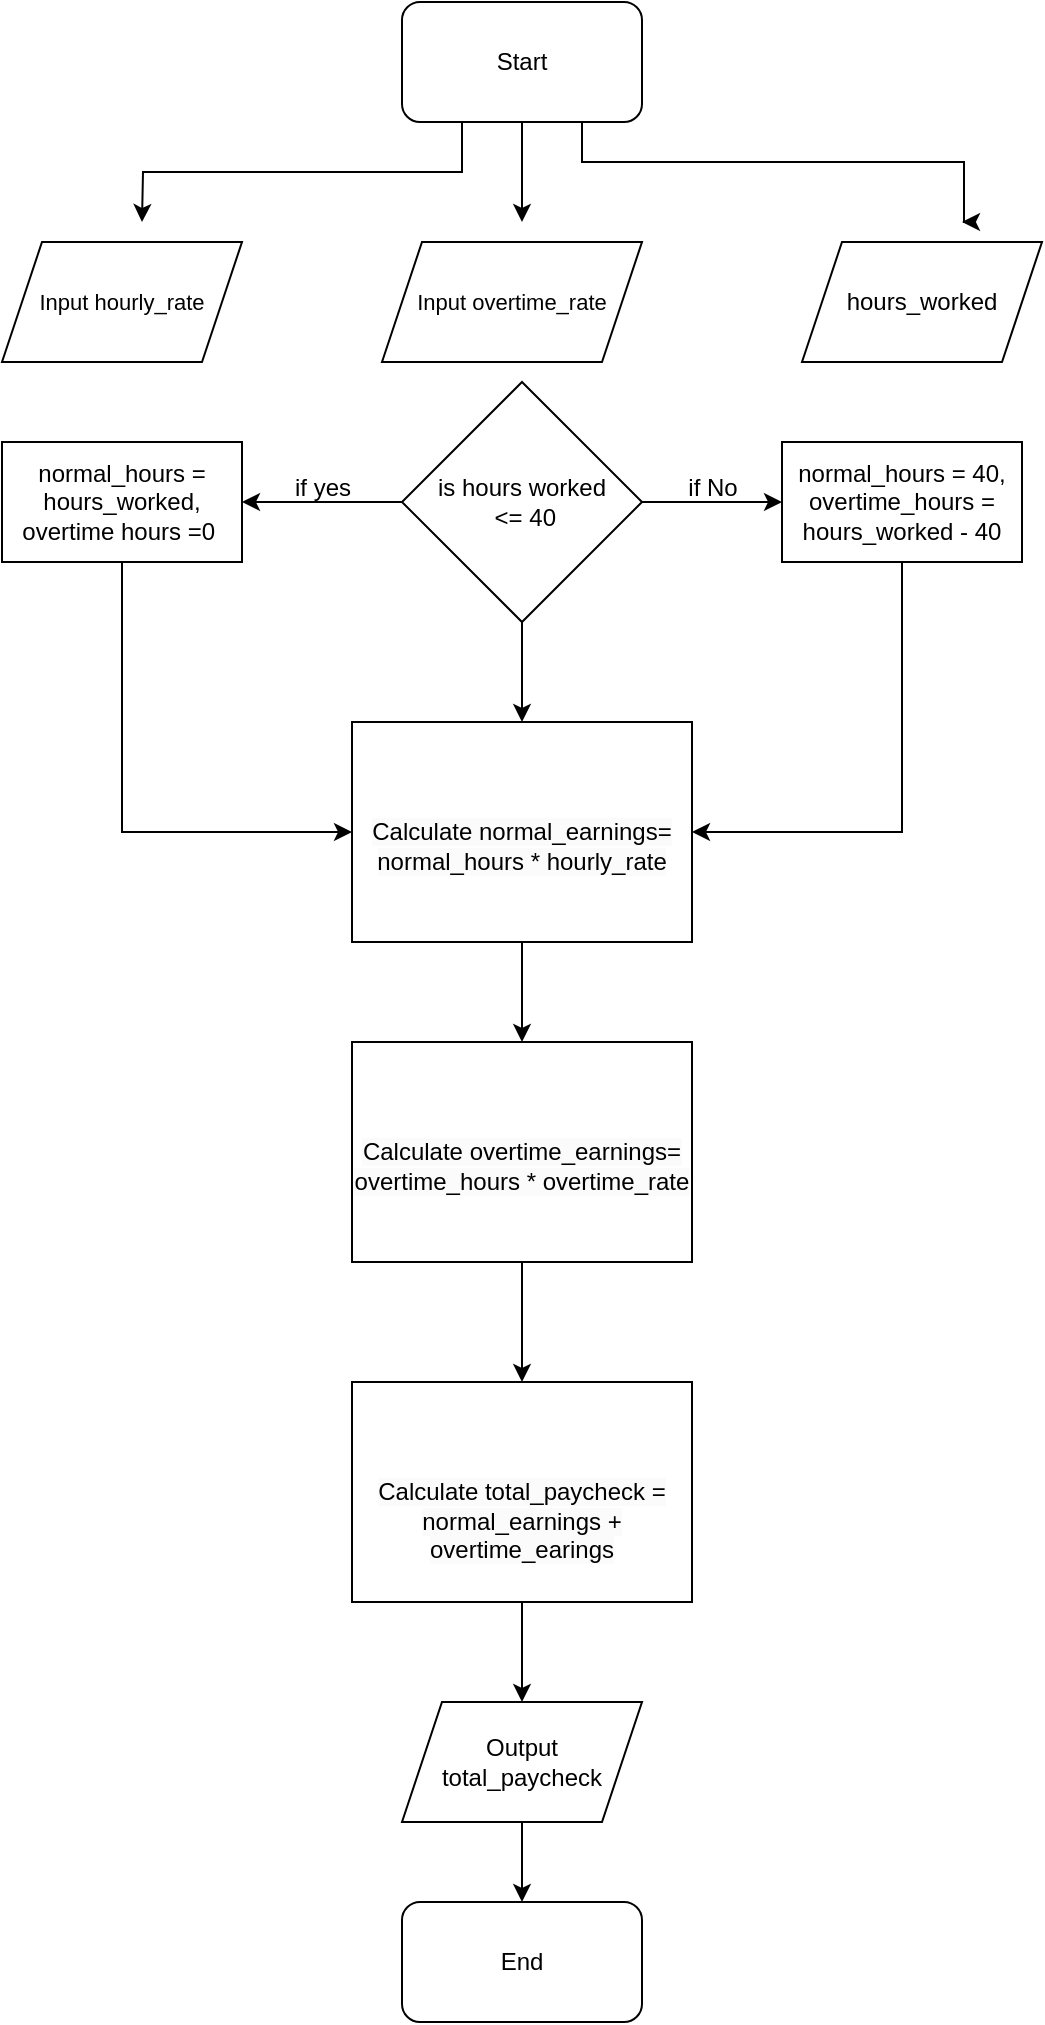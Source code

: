 <mxfile version="26.0.11">
  <diagram name="Page-1" id="f65FCZOnP1kv4dEA1zTC">
    <mxGraphModel dx="880" dy="434" grid="1" gridSize="10" guides="1" tooltips="1" connect="1" arrows="1" fold="1" page="1" pageScale="1" pageWidth="850" pageHeight="1100" math="0" shadow="0">
      <root>
        <mxCell id="0" />
        <mxCell id="1" parent="0" />
        <mxCell id="lP15g4JXTZffnThRYKiw-10" style="edgeStyle=orthogonalEdgeStyle;rounded=0;orthogonalLoop=1;jettySize=auto;html=1;exitX=0.25;exitY=1;exitDx=0;exitDy=0;" edge="1" parent="1" source="lP15g4JXTZffnThRYKiw-1">
          <mxGeometry relative="1" as="geometry">
            <mxPoint x="270" y="150" as="targetPoint" />
          </mxGeometry>
        </mxCell>
        <mxCell id="lP15g4JXTZffnThRYKiw-11" style="edgeStyle=orthogonalEdgeStyle;rounded=0;orthogonalLoop=1;jettySize=auto;html=1;exitX=0.75;exitY=1;exitDx=0;exitDy=0;" edge="1" parent="1" source="lP15g4JXTZffnThRYKiw-1">
          <mxGeometry relative="1" as="geometry">
            <mxPoint x="680" y="150" as="targetPoint" />
            <Array as="points">
              <mxPoint x="490" y="120" />
              <mxPoint x="681" y="120" />
            </Array>
          </mxGeometry>
        </mxCell>
        <mxCell id="lP15g4JXTZffnThRYKiw-12" style="edgeStyle=orthogonalEdgeStyle;rounded=0;orthogonalLoop=1;jettySize=auto;html=1;exitX=0.5;exitY=1;exitDx=0;exitDy=0;" edge="1" parent="1" source="lP15g4JXTZffnThRYKiw-1">
          <mxGeometry relative="1" as="geometry">
            <mxPoint x="460" y="150" as="targetPoint" />
          </mxGeometry>
        </mxCell>
        <mxCell id="lP15g4JXTZffnThRYKiw-1" value="Start" style="rounded=1;whiteSpace=wrap;html=1;" vertex="1" parent="1">
          <mxGeometry x="400" y="40" width="120" height="60" as="geometry" />
        </mxCell>
        <mxCell id="lP15g4JXTZffnThRYKiw-2" value="End" style="rounded=1;whiteSpace=wrap;html=1;" vertex="1" parent="1">
          <mxGeometry x="400" y="990" width="120" height="60" as="geometry" />
        </mxCell>
        <mxCell id="lP15g4JXTZffnThRYKiw-4" value="&lt;font style=&quot;font-size: 11px;&quot;&gt;Input hourly_rate&lt;/font&gt;" style="shape=parallelogram;perimeter=parallelogramPerimeter;whiteSpace=wrap;html=1;fixedSize=1;" vertex="1" parent="1">
          <mxGeometry x="200" y="160" width="120" height="60" as="geometry" />
        </mxCell>
        <mxCell id="lP15g4JXTZffnThRYKiw-5" value="&lt;font style=&quot;font-size: 11px;&quot;&gt;Input overtime_rate&lt;/font&gt;" style="shape=parallelogram;perimeter=parallelogramPerimeter;whiteSpace=wrap;html=1;fixedSize=1;" vertex="1" parent="1">
          <mxGeometry x="390" y="160" width="130" height="60" as="geometry" />
        </mxCell>
        <mxCell id="lP15g4JXTZffnThRYKiw-7" value="hours_worked" style="shape=parallelogram;perimeter=parallelogramPerimeter;whiteSpace=wrap;html=1;fixedSize=1;" vertex="1" parent="1">
          <mxGeometry x="600" y="160" width="120" height="60" as="geometry" />
        </mxCell>
        <mxCell id="lP15g4JXTZffnThRYKiw-16" value="" style="edgeStyle=orthogonalEdgeStyle;rounded=0;orthogonalLoop=1;jettySize=auto;html=1;" edge="1" parent="1" source="lP15g4JXTZffnThRYKiw-13" target="lP15g4JXTZffnThRYKiw-15">
          <mxGeometry relative="1" as="geometry" />
        </mxCell>
        <mxCell id="lP15g4JXTZffnThRYKiw-33" style="edgeStyle=orthogonalEdgeStyle;rounded=0;orthogonalLoop=1;jettySize=auto;html=1;exitX=1;exitY=0.5;exitDx=0;exitDy=0;entryX=0;entryY=0.5;entryDx=0;entryDy=0;" edge="1" parent="1" source="lP15g4JXTZffnThRYKiw-13" target="lP15g4JXTZffnThRYKiw-18">
          <mxGeometry relative="1" as="geometry" />
        </mxCell>
        <mxCell id="lP15g4JXTZffnThRYKiw-13" value="is hours worked&lt;div&gt;&amp;nbsp;&amp;lt;= 40&lt;/div&gt;" style="rhombus;whiteSpace=wrap;html=1;" vertex="1" parent="1">
          <mxGeometry x="400" y="230" width="120" height="120" as="geometry" />
        </mxCell>
        <mxCell id="lP15g4JXTZffnThRYKiw-39" style="edgeStyle=orthogonalEdgeStyle;rounded=0;orthogonalLoop=1;jettySize=auto;html=1;exitX=0.5;exitY=1;exitDx=0;exitDy=0;entryX=0;entryY=0.5;entryDx=0;entryDy=0;" edge="1" parent="1" source="lP15g4JXTZffnThRYKiw-15" target="lP15g4JXTZffnThRYKiw-36">
          <mxGeometry relative="1" as="geometry">
            <mxPoint x="260" y="460" as="targetPoint" />
          </mxGeometry>
        </mxCell>
        <mxCell id="lP15g4JXTZffnThRYKiw-15" value="&lt;div&gt;&lt;br&gt;&lt;/div&gt;normal_hours = hours_worked, overtime hours =0&amp;nbsp;&lt;div&gt;&amp;nbsp;&lt;/div&gt;" style="whiteSpace=wrap;html=1;" vertex="1" parent="1">
          <mxGeometry x="200" y="260" width="120" height="60" as="geometry" />
        </mxCell>
        <mxCell id="lP15g4JXTZffnThRYKiw-17" value="if yes" style="text;html=1;align=center;verticalAlign=middle;resizable=0;points=[];autosize=1;strokeColor=none;fillColor=none;" vertex="1" parent="1">
          <mxGeometry x="335" y="268" width="50" height="30" as="geometry" />
        </mxCell>
        <mxCell id="lP15g4JXTZffnThRYKiw-38" style="edgeStyle=orthogonalEdgeStyle;rounded=0;orthogonalLoop=1;jettySize=auto;html=1;exitX=0.5;exitY=1;exitDx=0;exitDy=0;entryX=1;entryY=0.5;entryDx=0;entryDy=0;" edge="1" parent="1" source="lP15g4JXTZffnThRYKiw-18" target="lP15g4JXTZffnThRYKiw-36">
          <mxGeometry relative="1" as="geometry">
            <mxPoint x="650" y="460" as="targetPoint" />
          </mxGeometry>
        </mxCell>
        <mxCell id="lP15g4JXTZffnThRYKiw-18" value="&lt;div&gt;&lt;br&gt;&lt;/div&gt;normal_hours = 40, overtime_hours = hours_worked - 40&lt;div&gt;&lt;br&gt;&lt;/div&gt;" style="whiteSpace=wrap;html=1;" vertex="1" parent="1">
          <mxGeometry x="590" y="260" width="120" height="60" as="geometry" />
        </mxCell>
        <mxCell id="lP15g4JXTZffnThRYKiw-23" value="" style="edgeStyle=orthogonalEdgeStyle;rounded=0;orthogonalLoop=1;jettySize=auto;html=1;" edge="1" parent="1" source="lP15g4JXTZffnThRYKiw-13">
          <mxGeometry relative="1" as="geometry">
            <mxPoint x="460" y="350" as="sourcePoint" />
            <mxPoint x="460" y="400" as="targetPoint" />
          </mxGeometry>
        </mxCell>
        <mxCell id="lP15g4JXTZffnThRYKiw-24" value="if No" style="text;html=1;align=center;verticalAlign=middle;resizable=0;points=[];autosize=1;strokeColor=none;fillColor=none;" vertex="1" parent="1">
          <mxGeometry x="530" y="268" width="50" height="30" as="geometry" />
        </mxCell>
        <mxCell id="lP15g4JXTZffnThRYKiw-42" style="edgeStyle=orthogonalEdgeStyle;rounded=0;orthogonalLoop=1;jettySize=auto;html=1;exitX=0.5;exitY=1;exitDx=0;exitDy=0;entryX=0.5;entryY=0;entryDx=0;entryDy=0;" edge="1" parent="1" source="lP15g4JXTZffnThRYKiw-36" target="lP15g4JXTZffnThRYKiw-41">
          <mxGeometry relative="1" as="geometry" />
        </mxCell>
        <mxCell id="lP15g4JXTZffnThRYKiw-36" value="&lt;br&gt;&lt;span style=&quot;color: rgb(0, 0, 0); font-family: Helvetica; font-size: 12px; font-style: normal; font-variant-ligatures: normal; font-variant-caps: normal; font-weight: 400; letter-spacing: normal; orphans: 2; text-align: center; text-indent: 0px; text-transform: none; widows: 2; word-spacing: 0px; -webkit-text-stroke-width: 0px; white-space: normal; background-color: rgb(251, 251, 251); text-decoration-thickness: initial; text-decoration-style: initial; text-decoration-color: initial; float: none; display: inline !important;&quot;&gt;&lt;br&gt;&lt;/span&gt;&lt;div&gt;&lt;span style=&quot;color: rgb(0, 0, 0); font-family: Helvetica; font-size: 12px; font-style: normal; font-variant-ligatures: normal; font-variant-caps: normal; font-weight: 400; letter-spacing: normal; orphans: 2; text-align: center; text-indent: 0px; text-transform: none; widows: 2; word-spacing: 0px; -webkit-text-stroke-width: 0px; white-space: normal; background-color: rgb(251, 251, 251); text-decoration-thickness: initial; text-decoration-style: initial; text-decoration-color: initial; float: none; display: inline !important;&quot;&gt;Calculate normal_earnings= normal_hours * hourly_rate&lt;/span&gt;&lt;br&gt;&lt;br&gt;&lt;/div&gt;" style="rounded=0;whiteSpace=wrap;html=1;" vertex="1" parent="1">
          <mxGeometry x="375" y="400" width="170" height="110" as="geometry" />
        </mxCell>
        <mxCell id="lP15g4JXTZffnThRYKiw-44" value="" style="edgeStyle=orthogonalEdgeStyle;rounded=0;orthogonalLoop=1;jettySize=auto;html=1;" edge="1" parent="1" source="lP15g4JXTZffnThRYKiw-41">
          <mxGeometry relative="1" as="geometry">
            <mxPoint x="460" y="730" as="targetPoint" />
          </mxGeometry>
        </mxCell>
        <mxCell id="lP15g4JXTZffnThRYKiw-41" value="&lt;br&gt;&lt;span style=&quot;color: rgb(0, 0, 0); font-family: Helvetica; font-size: 12px; font-style: normal; font-variant-ligatures: normal; font-variant-caps: normal; font-weight: 400; letter-spacing: normal; orphans: 2; text-align: center; text-indent: 0px; text-transform: none; widows: 2; word-spacing: 0px; -webkit-text-stroke-width: 0px; white-space: normal; background-color: rgb(251, 251, 251); text-decoration-thickness: initial; text-decoration-style: initial; text-decoration-color: initial; float: none; display: inline !important;&quot;&gt;&lt;br&gt;&lt;/span&gt;&lt;div&gt;&lt;span style=&quot;color: rgb(0, 0, 0); font-family: Helvetica; font-size: 12px; font-style: normal; font-variant-ligatures: normal; font-variant-caps: normal; font-weight: 400; letter-spacing: normal; orphans: 2; text-align: center; text-indent: 0px; text-transform: none; widows: 2; word-spacing: 0px; -webkit-text-stroke-width: 0px; white-space: normal; background-color: rgb(251, 251, 251); text-decoration-thickness: initial; text-decoration-style: initial; text-decoration-color: initial; float: none; display: inline !important;&quot;&gt;Calculate overtime_earnings= overtime_hours * overtime_rate&lt;/span&gt;&lt;br&gt;&lt;br&gt;&lt;/div&gt;" style="rounded=0;whiteSpace=wrap;html=1;" vertex="1" parent="1">
          <mxGeometry x="375" y="560" width="170" height="110" as="geometry" />
        </mxCell>
        <mxCell id="lP15g4JXTZffnThRYKiw-47" value="" style="edgeStyle=orthogonalEdgeStyle;rounded=0;orthogonalLoop=1;jettySize=auto;html=1;" edge="1" parent="1" source="lP15g4JXTZffnThRYKiw-43" target="lP15g4JXTZffnThRYKiw-45">
          <mxGeometry relative="1" as="geometry" />
        </mxCell>
        <mxCell id="lP15g4JXTZffnThRYKiw-43" value="&lt;br&gt;&lt;span style=&quot;color: rgb(0, 0, 0); font-family: Helvetica; font-size: 12px; font-style: normal; font-variant-ligatures: normal; font-variant-caps: normal; font-weight: 400; letter-spacing: normal; orphans: 2; text-align: center; text-indent: 0px; text-transform: none; widows: 2; word-spacing: 0px; -webkit-text-stroke-width: 0px; white-space: normal; background-color: rgb(251, 251, 251); text-decoration-thickness: initial; text-decoration-style: initial; text-decoration-color: initial; float: none; display: inline !important;&quot;&gt;&lt;br&gt;&lt;/span&gt;&lt;div&gt;&lt;span style=&quot;color: rgb(0, 0, 0); font-family: Helvetica; font-size: 12px; font-style: normal; font-variant-ligatures: normal; font-variant-caps: normal; font-weight: 400; letter-spacing: normal; orphans: 2; text-align: center; text-indent: 0px; text-transform: none; widows: 2; word-spacing: 0px; -webkit-text-stroke-width: 0px; white-space: normal; background-color: rgb(251, 251, 251); text-decoration-thickness: initial; text-decoration-style: initial; text-decoration-color: initial; float: none; display: inline !important;&quot;&gt;Calculate total_paycheck = normal_earnings + overtime_earings&lt;/span&gt;&lt;br&gt;&lt;/div&gt;" style="rounded=0;whiteSpace=wrap;html=1;" vertex="1" parent="1">
          <mxGeometry x="375" y="730" width="170" height="110" as="geometry" />
        </mxCell>
        <mxCell id="lP15g4JXTZffnThRYKiw-48" value="" style="edgeStyle=orthogonalEdgeStyle;rounded=0;orthogonalLoop=1;jettySize=auto;html=1;" edge="1" parent="1" source="lP15g4JXTZffnThRYKiw-45" target="lP15g4JXTZffnThRYKiw-2">
          <mxGeometry relative="1" as="geometry" />
        </mxCell>
        <mxCell id="lP15g4JXTZffnThRYKiw-45" value="Output total_paycheck" style="shape=parallelogram;perimeter=parallelogramPerimeter;whiteSpace=wrap;html=1;fixedSize=1;" vertex="1" parent="1">
          <mxGeometry x="400" y="890" width="120" height="60" as="geometry" />
        </mxCell>
      </root>
    </mxGraphModel>
  </diagram>
</mxfile>

